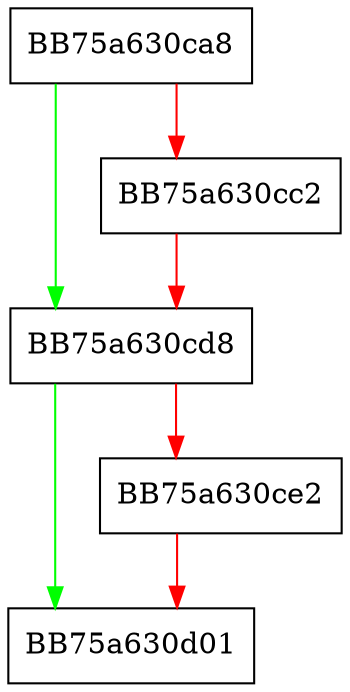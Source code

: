 digraph _init_data_network_callbacks {
  node [shape="box"];
  graph [splines=ortho];
  BB75a630ca8 -> BB75a630cd8 [color="green"];
  BB75a630ca8 -> BB75a630cc2 [color="red"];
  BB75a630cc2 -> BB75a630cd8 [color="red"];
  BB75a630cd8 -> BB75a630d01 [color="green"];
  BB75a630cd8 -> BB75a630ce2 [color="red"];
  BB75a630ce2 -> BB75a630d01 [color="red"];
}